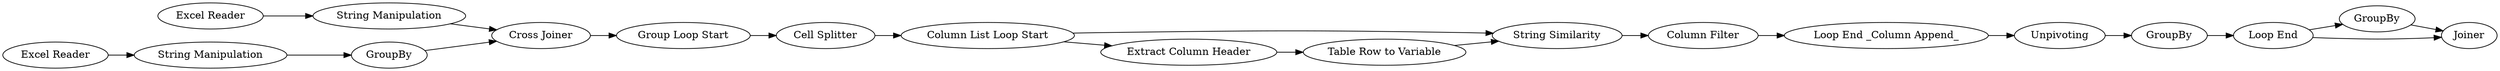 digraph {
	1 [label="Excel Reader"]
	2 [label="Excel Reader"]
	4 [label="Cell Splitter"]
	6 [label="String Manipulation"]
	7 [label="String Manipulation"]
	8 [label="Group Loop Start"]
	11 [label="Loop End"]
	21 [label=GroupBy]
	22 [label="Cross Joiner"]
	26 [label=GroupBy]
	28 [label=Joiner]
	3 [label="String Similarity"]
	9 [label="Column List Loop Start"]
	10 [label="Loop End _Column Append_"]
	12 [label="Column Filter"]
	14 [label=Unpivoting]
	18 [label="Extract Column Header"]
	19 [label="Table Row to Variable"]
	20 [label=GroupBy]
	3 -> 12
	9 -> 3
	9 -> 18
	10 -> 14
	12 -> 10
	14 -> 20
	18 -> 19
	19 -> 3
	1 -> 7
	2 -> 6
	4 -> 9
	6 -> 21
	7 -> 22
	8 -> 4
	11 -> 26
	11 -> 28
	21 -> 22
	22 -> 8
	26 -> 28
	20 -> 11
	rankdir=LR
}
